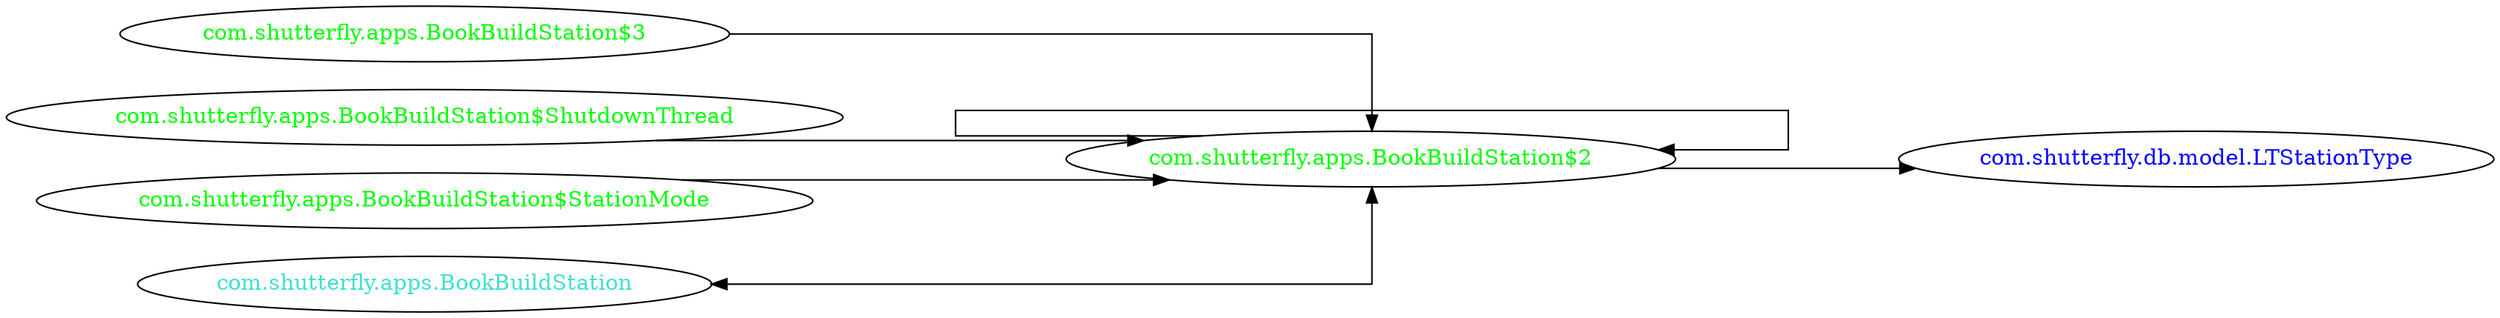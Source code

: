 digraph dependencyGraph {
 concentrate=true;
 ranksep="2.0";
 rankdir="LR"; 
 splines="ortho";
"com.shutterfly.apps.BookBuildStation$2" [fontcolor="red"];
"com.shutterfly.db.model.LTStationType" [ fontcolor="blue" ];
"com.shutterfly.apps.BookBuildStation$2"->"com.shutterfly.db.model.LTStationType";
"com.shutterfly.apps.BookBuildStation$2" [ fontcolor="green" ];
"com.shutterfly.apps.BookBuildStation$2"->"com.shutterfly.apps.BookBuildStation$2";
"com.shutterfly.apps.BookBuildStation$3" [ fontcolor="green" ];
"com.shutterfly.apps.BookBuildStation$3"->"com.shutterfly.apps.BookBuildStation$2";
"com.shutterfly.apps.BookBuildStation$ShutdownThread" [ fontcolor="green" ];
"com.shutterfly.apps.BookBuildStation$ShutdownThread"->"com.shutterfly.apps.BookBuildStation$2";
"com.shutterfly.apps.BookBuildStation$StationMode" [ fontcolor="green" ];
"com.shutterfly.apps.BookBuildStation$StationMode"->"com.shutterfly.apps.BookBuildStation$2";
"com.shutterfly.apps.BookBuildStation" [ fontcolor="turquoise" ];
"com.shutterfly.apps.BookBuildStation"->"com.shutterfly.apps.BookBuildStation$2" [dir=both];
}
